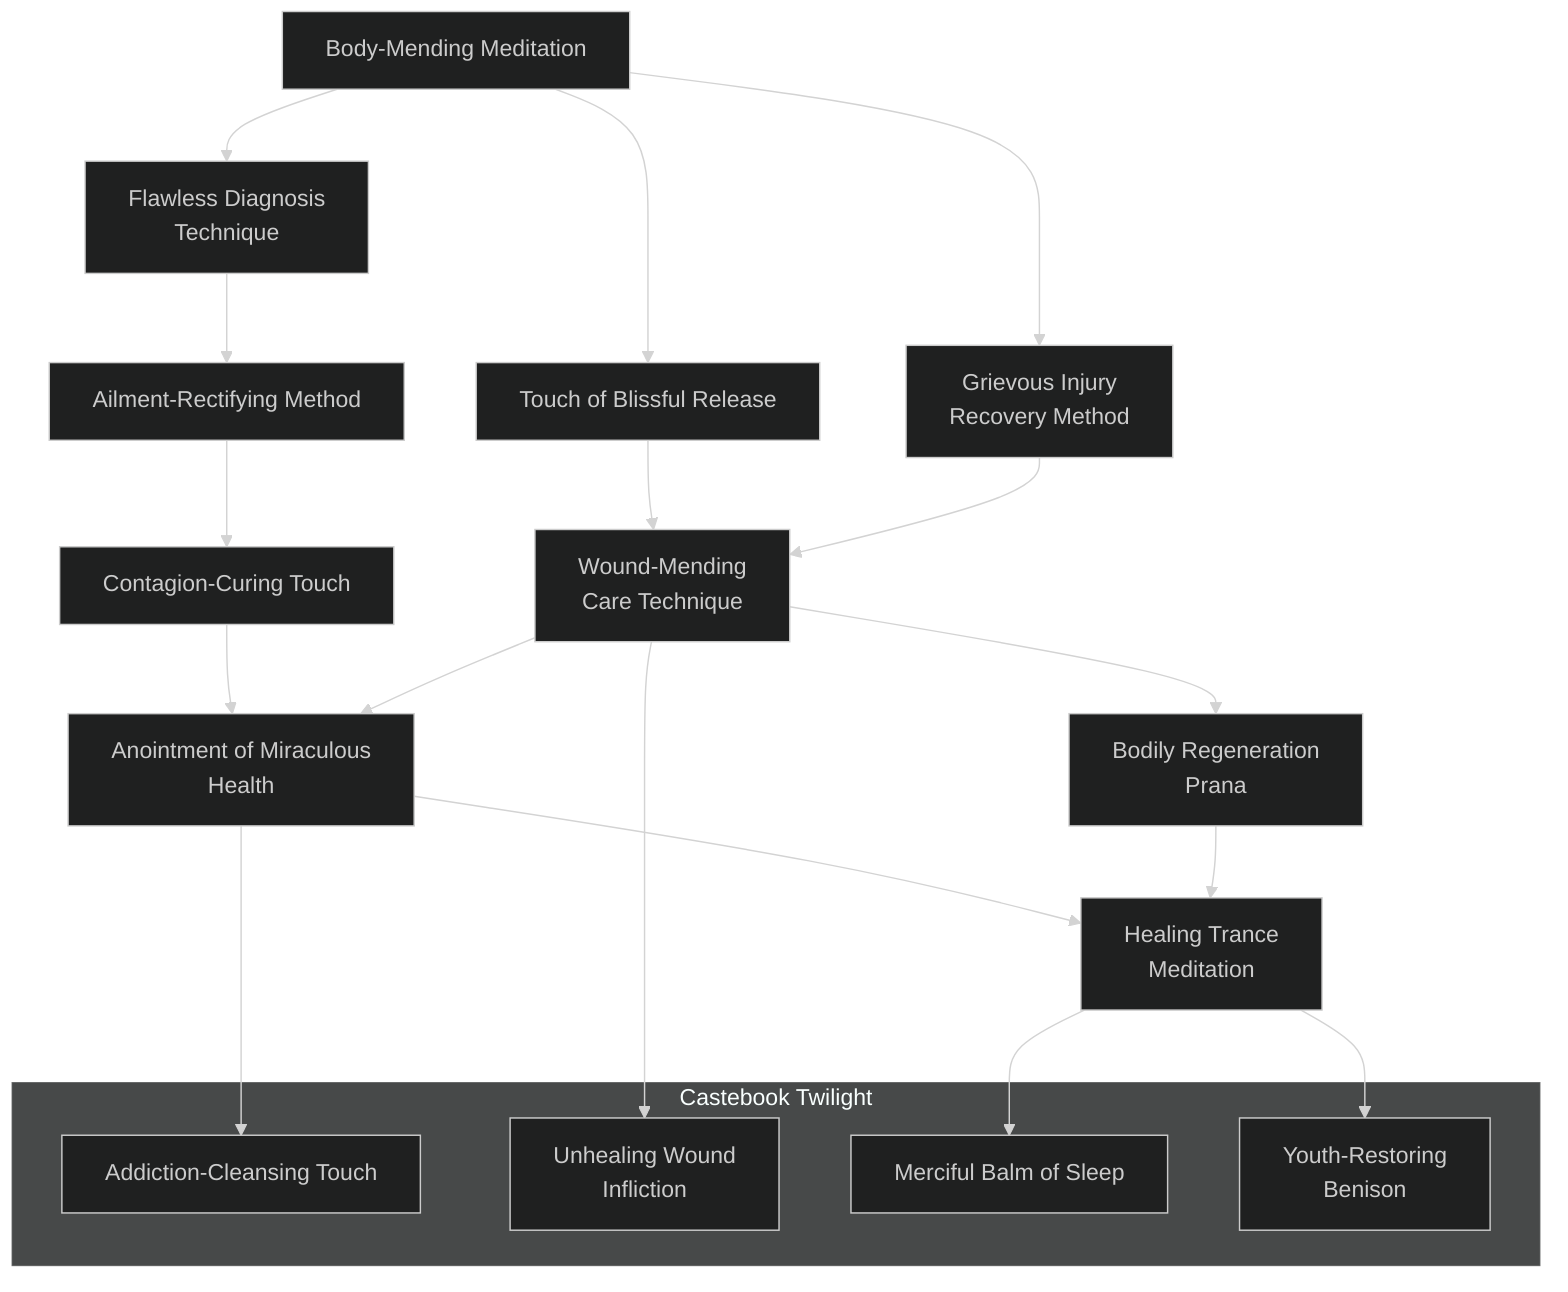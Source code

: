 ---
config:
  theme: dark
---
flowchart TD

    body_mending_meditation[Body-Mending Meditation]
    click body_mending_meditation callback "
        Body-Mending Meditation<br>
        <br>
        Cost: 10 motes<br>
        Duration: One day<br>
        Type: Reflexive<br>
        Minimum Medicine: 1<br>
        Minimum Essence: 1<br>
        Prerequisite Charms: None<br>
        <br>
        This Charm allows the character to channel Essence
        through her own body, knitting broken bones and mending
        cut and burnt flesh with supernatural speed. When this
        Charm is active, the character heals at 10 times the normal
        rate. For healing times, see the Drama chapter, page 234. This
        Charm works only on the Exalted herself and cannot be used
        on others. This Charm does not speed the healing of aggravated
        damage, nor does it allow the regeneration of amputated
        or destroyed tissue — a character who loses an eye or hand will
        have to seek more powerful magical remedies. Characters can
        activate this Charm even if unconscious.
        "

    flawless_diagnosis_technique[Flawless Diagnosis<br>Technique]
    body_mending_meditation --> flawless_diagnosis_technique
    click flawless_diagnosis_technique callback "
        Flawless Diagnosis Technique<br>
        <br>
        Cost: 1 mote<br>
        Duration: Five minutes<br>
        Type: Simple<br>
        Minimum Medicine: 1<br>
        Minimum Essence: 1<br>
        Prerequisite Charms: None<br>
        <br>
        Through the use of this Charm, the character hones
        his medical abilities to an unearthly degree. By examining
        a patient closely and hearing about her symptoms, the
        character can flawlessly diagnose her illness. Note that this
        is an improvement of the character's perception, not
        access to a vast store of medical wisdom - knowledge of
        formal medicine is a function of the character's Medicine
        and Lore skills. If the character has never heard of a disease,
        she will only be able to diagnose its general type and
        determine if it is magical in nature or not. The character's
        ability to actually treat the disease will be strictly contingent
        on her skill as a physician. However, regardless of her
        degree of skill, she will never misdiagnose a disease, mis-
        taking one she doesn't know for one she does.
        "

    ailment_rectifying_method[Ailment-Rectifying Method]
    flawless_diagnosis_technique --> ailment_rectifying_method
    click ailment_rectifying_method callback "
        Ailment-Rectifying Method<br>
        <br>
        Cost: 10 motes<br>
        Duration: Six hours<br>
        Type: Simple<br>
        Minimum Medicine: 2<br>
        Minimum Essence: 1<br>
        Prerequisite Charms: Flawless Diagnosis Technique<br>
        <br>
        The Charm Ailment-Rectifying Method allows an
        Exalted to recover rapidly from even the most serious
        illness. Non-life-threatening illnesses dissipate immediately.
        The player of a character suffering from a more
        serious ailment may make a Stamina + Resistance roll
        (without any wound or disease-related penalties). Success
        indicates that the character's illness fades over the
        course of the Charm's duration. Very serious diseases may
        require two or more successes, so it may take a character
        several days of use to accumulate enough successes to
        recover fully. However, even the most serious illnesses
        are halted in their progress by this Charm, and even the
        Great Contagion requires but five accumulated successes
        to overcome. Note that this Charm can only be used on
        the Exalted herself - to heal others of sickness, the
        Exalted must use Contagion-Curing Touch.
        "

    contagion_curing_touch[Contagion-Curing Touch]
    ailment_rectifying_method --> contagion_curing_touch
    click contagion_curing_touch callback "
        Contagion-Curing Touch<br>
        <br>
        Cost: 10 motes<br>
        Duration: One day<br>
        Type: Simple<br>
        Minimum Medicine: 3<br>
        Minimum Essence: 2<br>
        Prerequisite Charms: Ailment-Rectifying Method<br>
        <br>
        Through the use of this Charm, the character can
        successfully treat serious or even normally incurable diseases.
        The Exalted's player makes an Intelligence +
        Medicine roll. Normal diseases are cured with a single
        success, while more serious ailments may require as many
        as five successes. Regardless of success, once treatment has
        begun, the course of the disease is halted, and unless use of
        this Charm is discontinued, the illness will grow no worse.
        No medicine is required, though the person being treated
        must be bathed, kept warm, fed well and given all the other
        prerequisites of bed rest. The Exalted himself must perform
        this care and, as a result, cannot treat more individuals
        during a given day than his score in the Medicine Ability.
        "

    touch_of_blissful_release[Touch of Blissful Release]
    body_mending_meditation --> touch_of_blissful_release
    click touch_of_blissful_release callback "
        Touch of Blissful Release<br>
        <br>
        Cost: 5 motes<br>
        Duration: Six hours<br>
        Type: Simple<br>
        Minimum Medicine: 2<br>
        Minimum Essence: 1<br>
        Prerequisite Charms: Body-Mending Meditation<br>
        <br>
        The Touch of Blissful Release allows the character to
        lessen the suffering of wounded or ill individuals, dulling
        their pains and easing the discomforts of illness. Wounded
        characters reduce their wound penalties by two, and sick
        characters likewise ignore up to two dice of negative
        symptoms. However, Touch of Blissful Release has a
        narcotic effect as well as an analgesic one, and characters
        under its influence are at a -3 die penalty to performing any
        action that requires thought, memory or coordination.
        "

    grievous_injury_recovery_method[Grievous Injury<br>Recovery Method]
    body_mending_meditation --> grievous_injury_recovery_method
    click grievous_injury_recovery_method callback "
        Grievous Injury Recovery Method<br>
        <br>
        Cost: 10 motes<br>
        Duration: One day<br>
        Type: Simple<br>
        Minimum Medicine: 2<br>
        Minimum Essence: 2<br>
        Prerequisite Charms: Body-Mending Meditation<br>
        <br>
        By channeling Essence through her body, the character
        can increase her rate of healing immensely. Over the
        duration of the Charm, which must be spent in bed rest,
        the character heals health levels equal to her Essence score
        plus a number of additional health levels equal to the
        number of successes the character's player achieves on a
        Stamina + Endurance roll. This Charm does not speed the
        healing of aggravated damage, nor does it allow the regeneration
        of amputated or destroyed tissue.
        "

    wound_mending_care_technique[Wound-Mending<br>Care Technique]
    touch_of_blissful_release --> wound_mending_care_technique
    grievous_injury_recovery_method --> wound_mending_care_technique
    click wound_mending_care_technique callback "
        Wound-Mending Care Technique<br>
        <br>
        Cost: 10 motes<br>
        Duration: One day<br>
        Type: Simple<br>
        Minimum Medicine: 3<br>
        Minimum Essence: 2<br>
        Prerequisite Charms: Grievous Injury Recovery Method, Touch of Blissful Release<br>
        <br>
        Similar in effect to Grievous Injury Recovery Method,
        this Charm allows the character to heal others at an
        incredible pace. For each day the character spends treating
        the subject (who must rest in bed during the treatment),
        she heals health levels equal to her permanent Essence
        plus a number of additional levels equal to the number of
        successes her player achieves on an Intelligence + Medicine
        roll. A character cannot tend to more than one
        individual undergoing Wound-Mending Care Technique
        at a time. This Charm does not speed the healing of
        aggravated damage, nor does it allow the regeneration of
        amputated or destroyed tissue.
        "

    anointment_of_miraculous_health[Anointment of Miraculous<br>Health]
    contagion_curing_touch --> anointment_of_miraculous_health
    wound_mending_care_technique --> anointment_of_miraculous_health
    click anointment_of_miraculous_health callback "
        Anointment of Miraculous Health<br>
        <br>
        Cost: 10 motes<br>
        Duration: Instant<br>
        Type: Simple<br>
        Minimum Medicine: 4<br>
        Minimum Essence: 3<br>
        Prerequisite Charms: Contagion-Curing Touch, Wound-Mending Care Technique<br>
        <br>
        This Charm allows the character to actually cure
        injuries with nothing but a touch. Where the character's
        Essence-charged hands go, shattered bones are made whole
        and torn flesh is instantly mended. With each use of this
        Charm, the character instantly heals a number of health
        levels equal to his Essence score. The Exalted cannot heal
        herself with this Charm. This Charm does not speed the
        healing of aggravated damage, nor does it allow the regeneration
        of amputated or destroyed tissue.
        "

    bodily_regeneration_prana[Bodily Regeneration<br>Prana]
    wound_mending_care_technique --> bodily_regeneration_prana
    click bodily_regeneration_prana callback "
        Bodily Regeneration Prana<br>
        <br>
        Cost: 10 motes, 1 Willpower<br>
        Duration: One hour<br>
        Type: Simple<br>
        Minimum Medicine: 5<br>
        Minimum Essence: 2<br>
        Prerequisite Charms: Wound-Mending Care Technique<br>
        <br>
        The character enters a healing trance, during which he
        loses all awareness of the world around him. For every hour
        he is in this trance, he heals a number of health levels equal
        to his Essence score. This healing trance will cure aggravated
        damage, as well as allow the regrowth of destroyed
        tissues, amputated limbs, lost eyes and so forth. Eyes, tongues,
        hands, feet, mouths full of smashed teeth and other lesser
        maimings are the equivalent of a health level. Lost limbs are
        the equivalent of two health levels and, so, take two hours
        each to regrow. During the period the Exalted is so entranced,
        she regains no Essence - prolonged periods of
        healing can leave a Solar helpless before her enemies.
        "

    healing_trance_meditation[Healing Trance<br>Meditation]
    anointment_of_miraculous_health --> healing_trance_meditation
    bodily_regeneration_prana --> healing_trance_meditation
    click healing_trance_meditation callback "
        Healing Trance Meditation<br>
        <br>
        Cost: 10 motes, 1 Willpower<br>
        Duration: One hour<br>
        Type: Simple<br>
        Minimum Medicine: 5<br>
        Minimum Essence: 3<br>
        Prerequisite Charms: Anointment of Miraculous<br>
        <br>
        Health, Bodily Regeneration Prana
        Similar to the Charm Bodily Regeneration Prana, the
        Healing Trance Meditation Charm allows the character to
        heal similarly serious injuries in others. The Exalted must
        touch her target, and the target must be cooperative. Both
        she and the target fall into a healing trance, during which
        they have no awareness of the outside world. For each hour
        they remain in this trance, the target heals a number of
        health levels equal to the Exalted's Essence score. As with
        Healing Trance Meditation, this Charm can heal aggravated
        damage and replace lost limbs and other, similar
        maimings. The times required to heal these injuries are as
        for Bodily Regeneration Prana, above. Neither of the
        characters involved regains Essence during the healing
        period (assuming that the target has any Essence to regain
        — he may, after all, be an unExalted mortal).<br>
        <br>
        Errata:<br>
        Healing Trance Meditation refers twice to itself as if it were a different Charm. The text is actually
        referring to Bodily Regeneration Prana.
        "

    subgraph Castebook Twilight
        direction TB
        addiction_cleansing_touch[Addiction-Cleansing Touch]
        click addiction_cleansing_touch callback "
            Addiction-Cleansing Touch<br>
            <br>
            Cost: 8 motes, 1 Willpower<br>
            Duration: Instant<br>
            Type: Simple<br>
            Minimum Medicine: 4<br>
            Minimum Essence: 3<br>
            Prerequisite Charms: Anointment of Miraculous Health<br>
            <br>
            With this Charm, an Exalted can cleanse another
            character of any addiction that she may have to alcohol or
            to more noxious substances, such as opium, bright morn-
            ing, lotus distillate or fire butterfly wing-powder. The
            character places her hand on the subject's brow and
            invokes the Charm, instantly freeing the subject from all
            psychological and physiological effects and cravings of the
            addiction. However, the stresses and temptations that
            drove the subject to addiction in the first place will not be
            banished and may, quite possibly, cause the subject to
            relapse. An Exalt cannot use this Charm upon herself.
            "

        unhealing_wound_infliction[Unhealing Wound<br>Infliction]
        click unhealing_wound_infliction callback "
            Unhealing Wound Infliction<br>
            <br>
            Cost: 10 motes, 1 Willpower<br>
            Duration: One scene<br>
            Type: Simple<br>
            Minimum Medicine: 4<br>
            Minimum Essence: 2<br>
            Prerequisite Charms: Wound-Mending Care Technique<br>
            <br>
            In a sense the diametric opposite to the Wound-Mending
            Care Technique, this Charm allows the
            character to inflict particularly grievous wounds, which
            will heal far more slowly than normal. By spending 10
            motes of Peripheral Essence and 1 point of temporary
            Willpower, the character focuses his blows through his
            understanding of anatomy and Essence flows, so that all
            aggravated and lethal damage he inflicts will take five
            times as long to heal, and all bashing damage will take 10
            times as long to heal. If healing Charms are later used on
            the target, they function at half their usual efficacy.
            Twilight Exalted frequently used this Charm in duels
            during the First Age.
            "

        merciful_balm_of_sleep[Merciful Balm of Sleep]
        click merciful_balm_of_sleep callback "
            Merciful Balm of Sleep<br>
            <br>
            Cost: 10 motes, 1 Willpower<br>
            Duration: One day<br>
            Type: Simple<br>
            Minimum Medicine: 6<br>
            Minimum Essence: 6<br>
            Prerequisite Charms: Healing Trance Meditation<br>
            <br>
            With this Charm, an Exalted can heal not only
            wounded bodies, but also salve damaged minds and souls.
            While the character must touch the subject of the Charm,
            the subject need not be cooperative or willing — in fact,
            if he suffers from a particularly violent form of insanity,
            he may need to be restrained in some way. Both the
            Exalted and the target pass into a deep healing trance, in
            which they remain for an entire day. The only way of
            forcibly breaking the trance before the day is over is
            either to separate the two physically or to slay one of
            them, in which case the other awakens. During the
            period that the Exalted is entranced, he regains no
            Essence. If the Charm is completed, then the subject
            awakens with a clear and rational mind, free from all
            forms of insanity. While this Charm will also heal the
            effects on a soul of the Fair Folk's hunger and cure
            sorcerous forms of madness, it will not necessarily alter a
            target's morality or cause a person to change strongly held
            views. An Exalted cannot use this Charm upon himself:
            If he is suffering from some form of insanity, then someone
            else must use the Charm on him. Also, the Charm
            cannot cure the Great Curse.
            "

        youth_restoring_benison[Youth-Restoring<br>Benison]
        click youth_restoring_benison callback "
            Youth-Restoring Benison<br>
            <br>
            Cost: 15 motes, 1 Willpower, 1 experience point<br>
            Duration: Instant<br>
            Type: Simple<br>
            Minimum Medicine: 7<br>
            Minimum Essence: 7<br>
            Prerequisite Charms: Healing Trance Meditation<br>
            <br>
            One of the most legendary of Charms, it allows an
            Exalt to restore youth and health to a normal human or
            animal. However, it cannot restore another Exalted or a
            magical being, as it only works on purely natural creatures.
            The character invokes the Charm, touching the target
            (who must be willing) and spending 15 motes of Peripheral
            Essence, 1 Willpower and 1 experience point. The target
            instantly and visibly grows young again, becoming as
            healthy and attractive as he was when a young adult (18
            years old for humans, proportionally younger for animals),
            though retaining all his skills and knowledge. The effect
            lasts for a single year; if it is not renewed at the end of the
            year, then the subject's lost years will be visited upon him
            once again. The legends of this Charm are generally not
            believed: Were it known that Exalts could actually per-
            form such a deed, it is likely that many unscrupulous and
            powerful persons would be extremely interested.
            "
    end

    anointment_of_miraculous_health --> addiction_cleansing_touch
    wound_mending_care_technique --> unhealing_wound_infliction
    healing_trance_meditation --> merciful_balm_of_sleep
    healing_trance_meditation --> youth_restoring_benison